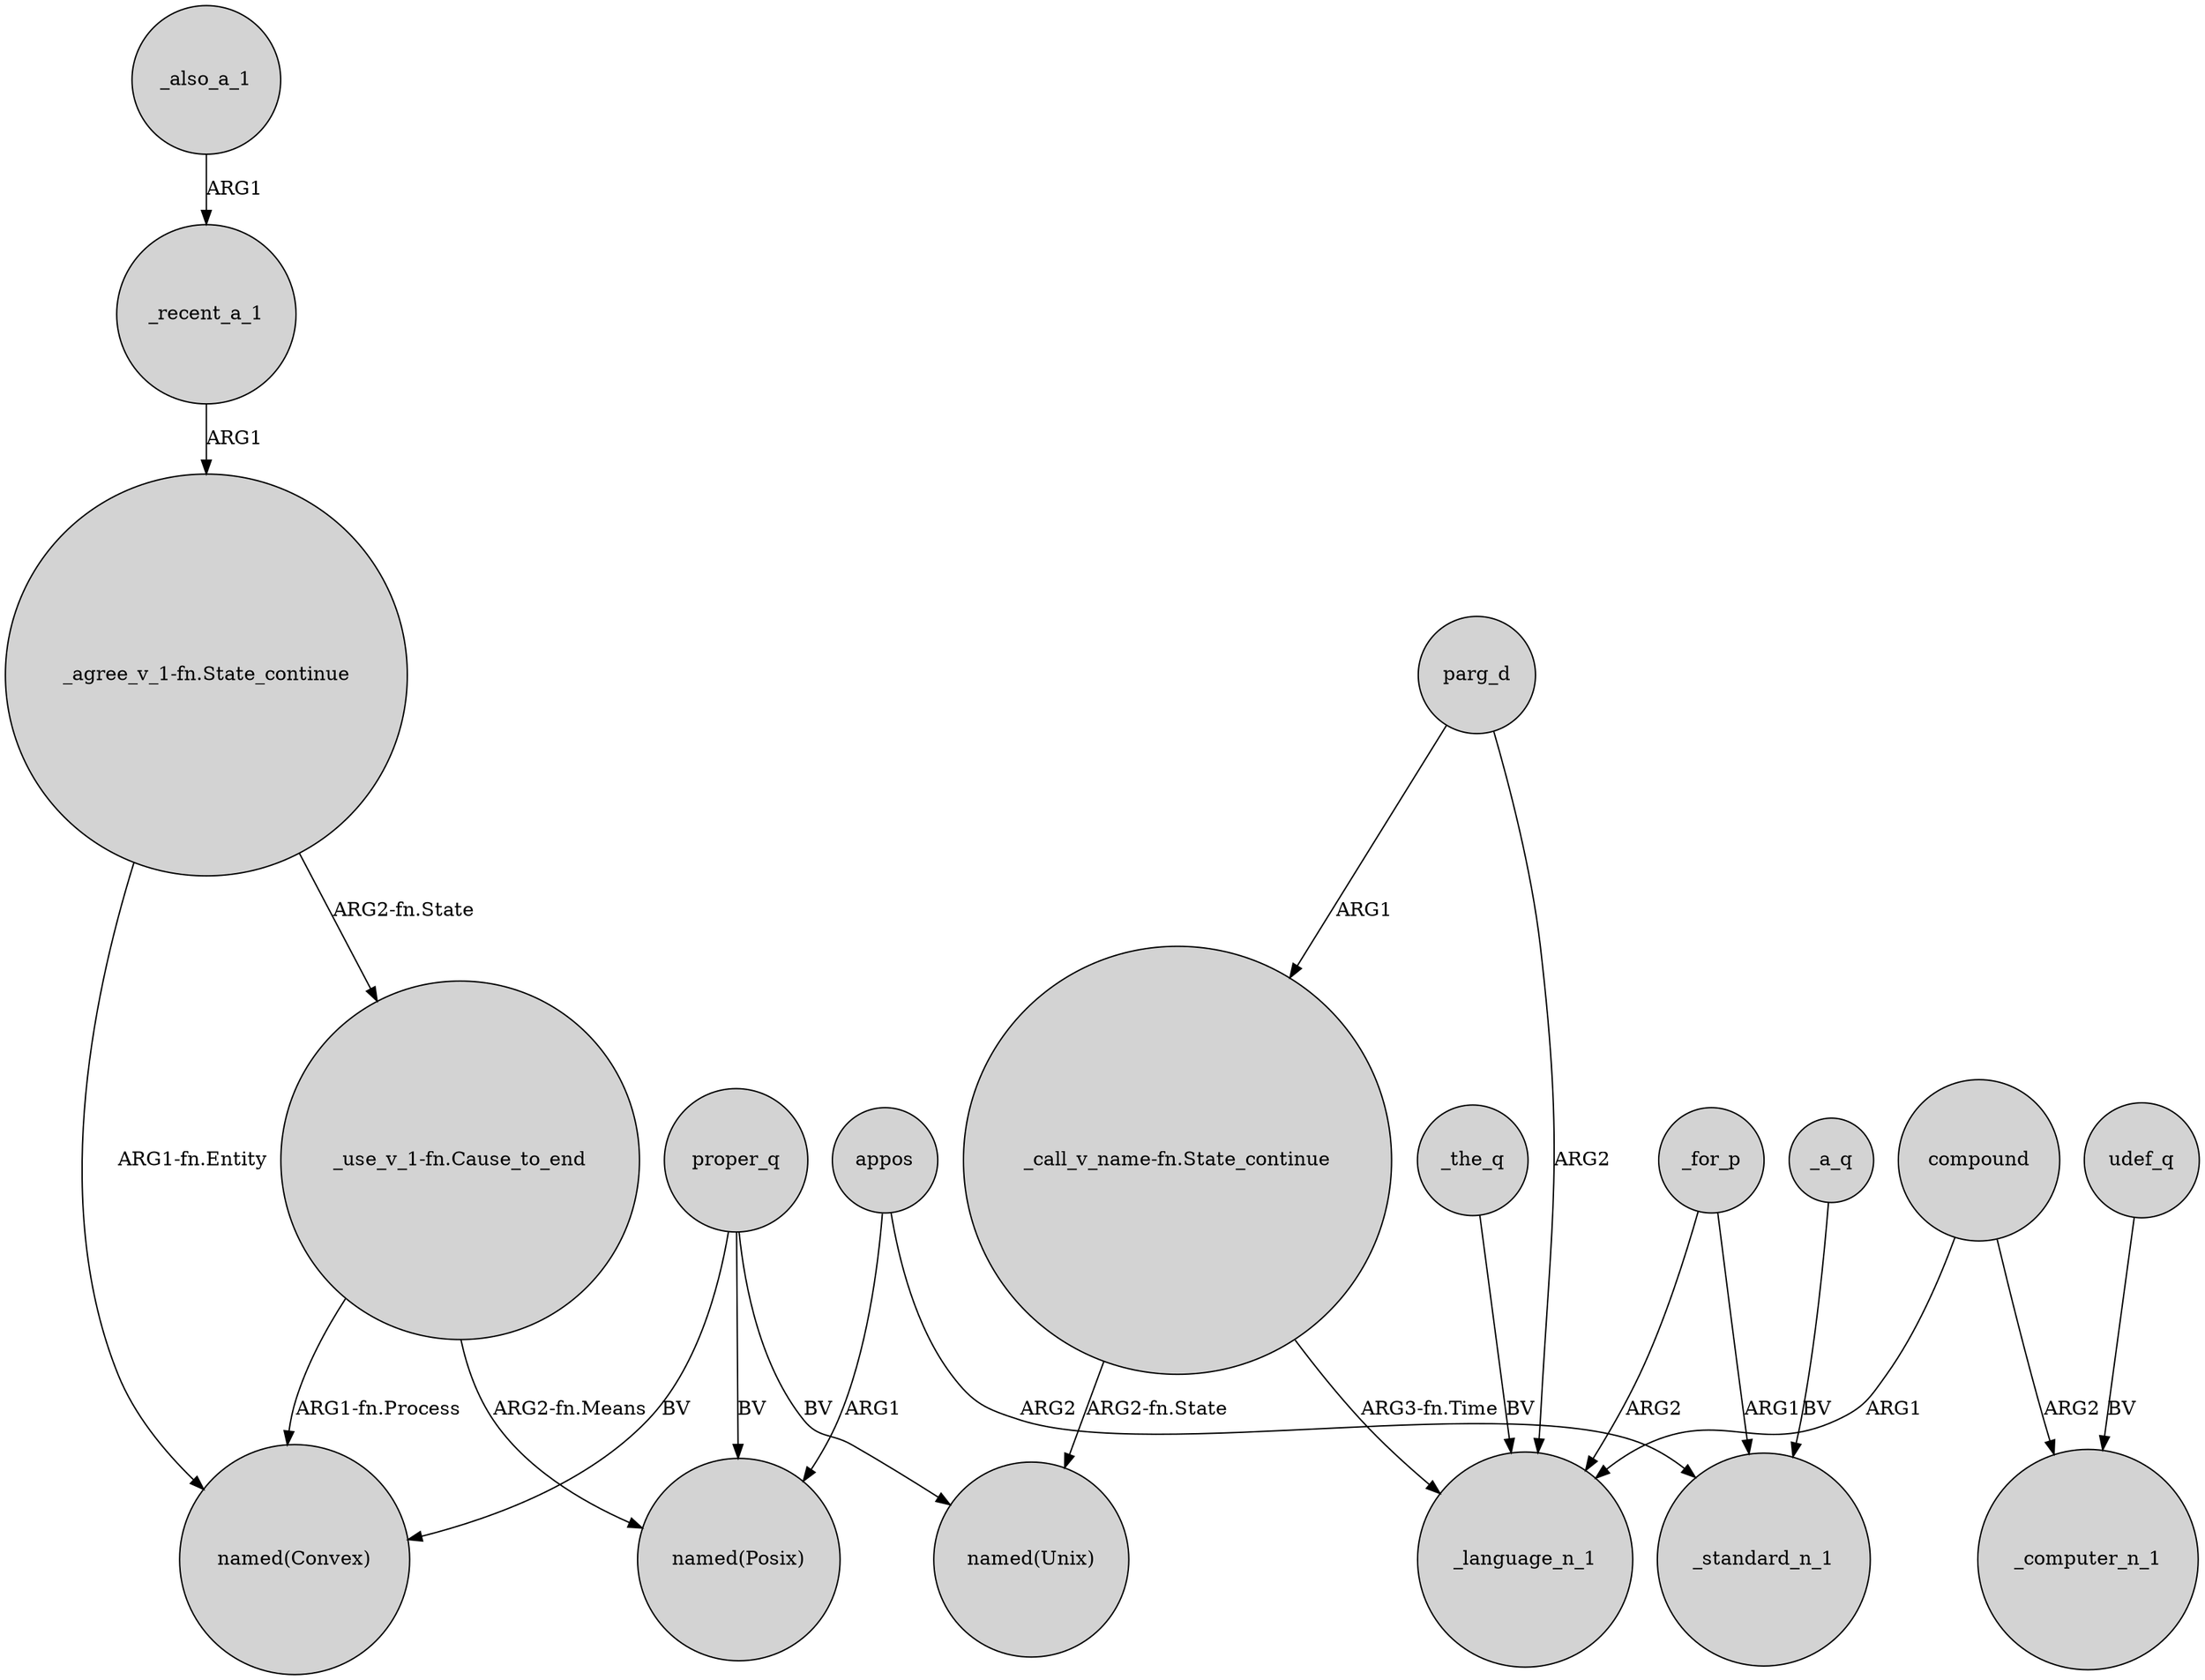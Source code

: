 digraph {
	node [shape=circle style=filled]
	"_call_v_name-fn.State_continue" -> "named(Unix)" [label="ARG2-fn.State"]
	parg_d -> "_call_v_name-fn.State_continue" [label=ARG1]
	_for_p -> _standard_n_1 [label=ARG1]
	appos -> _standard_n_1 [label=ARG2]
	compound -> _computer_n_1 [label=ARG2]
	"_agree_v_1-fn.State_continue" -> "_use_v_1-fn.Cause_to_end" [label="ARG2-fn.State"]
	"_call_v_name-fn.State_continue" -> _language_n_1 [label="ARG3-fn.Time"]
	proper_q -> "named(Convex)" [label=BV]
	_also_a_1 -> _recent_a_1 [label=ARG1]
	"_use_v_1-fn.Cause_to_end" -> "named(Posix)" [label="ARG2-fn.Means"]
	parg_d -> _language_n_1 [label=ARG2]
	_recent_a_1 -> "_agree_v_1-fn.State_continue" [label=ARG1]
	appos -> "named(Posix)" [label=ARG1]
	_for_p -> _language_n_1 [label=ARG2]
	_a_q -> _standard_n_1 [label=BV]
	_the_q -> _language_n_1 [label=BV]
	"_use_v_1-fn.Cause_to_end" -> "named(Convex)" [label="ARG1-fn.Process"]
	udef_q -> _computer_n_1 [label=BV]
	proper_q -> "named(Posix)" [label=BV]
	compound -> _language_n_1 [label=ARG1]
	proper_q -> "named(Unix)" [label=BV]
	"_agree_v_1-fn.State_continue" -> "named(Convex)" [label="ARG1-fn.Entity"]
}
